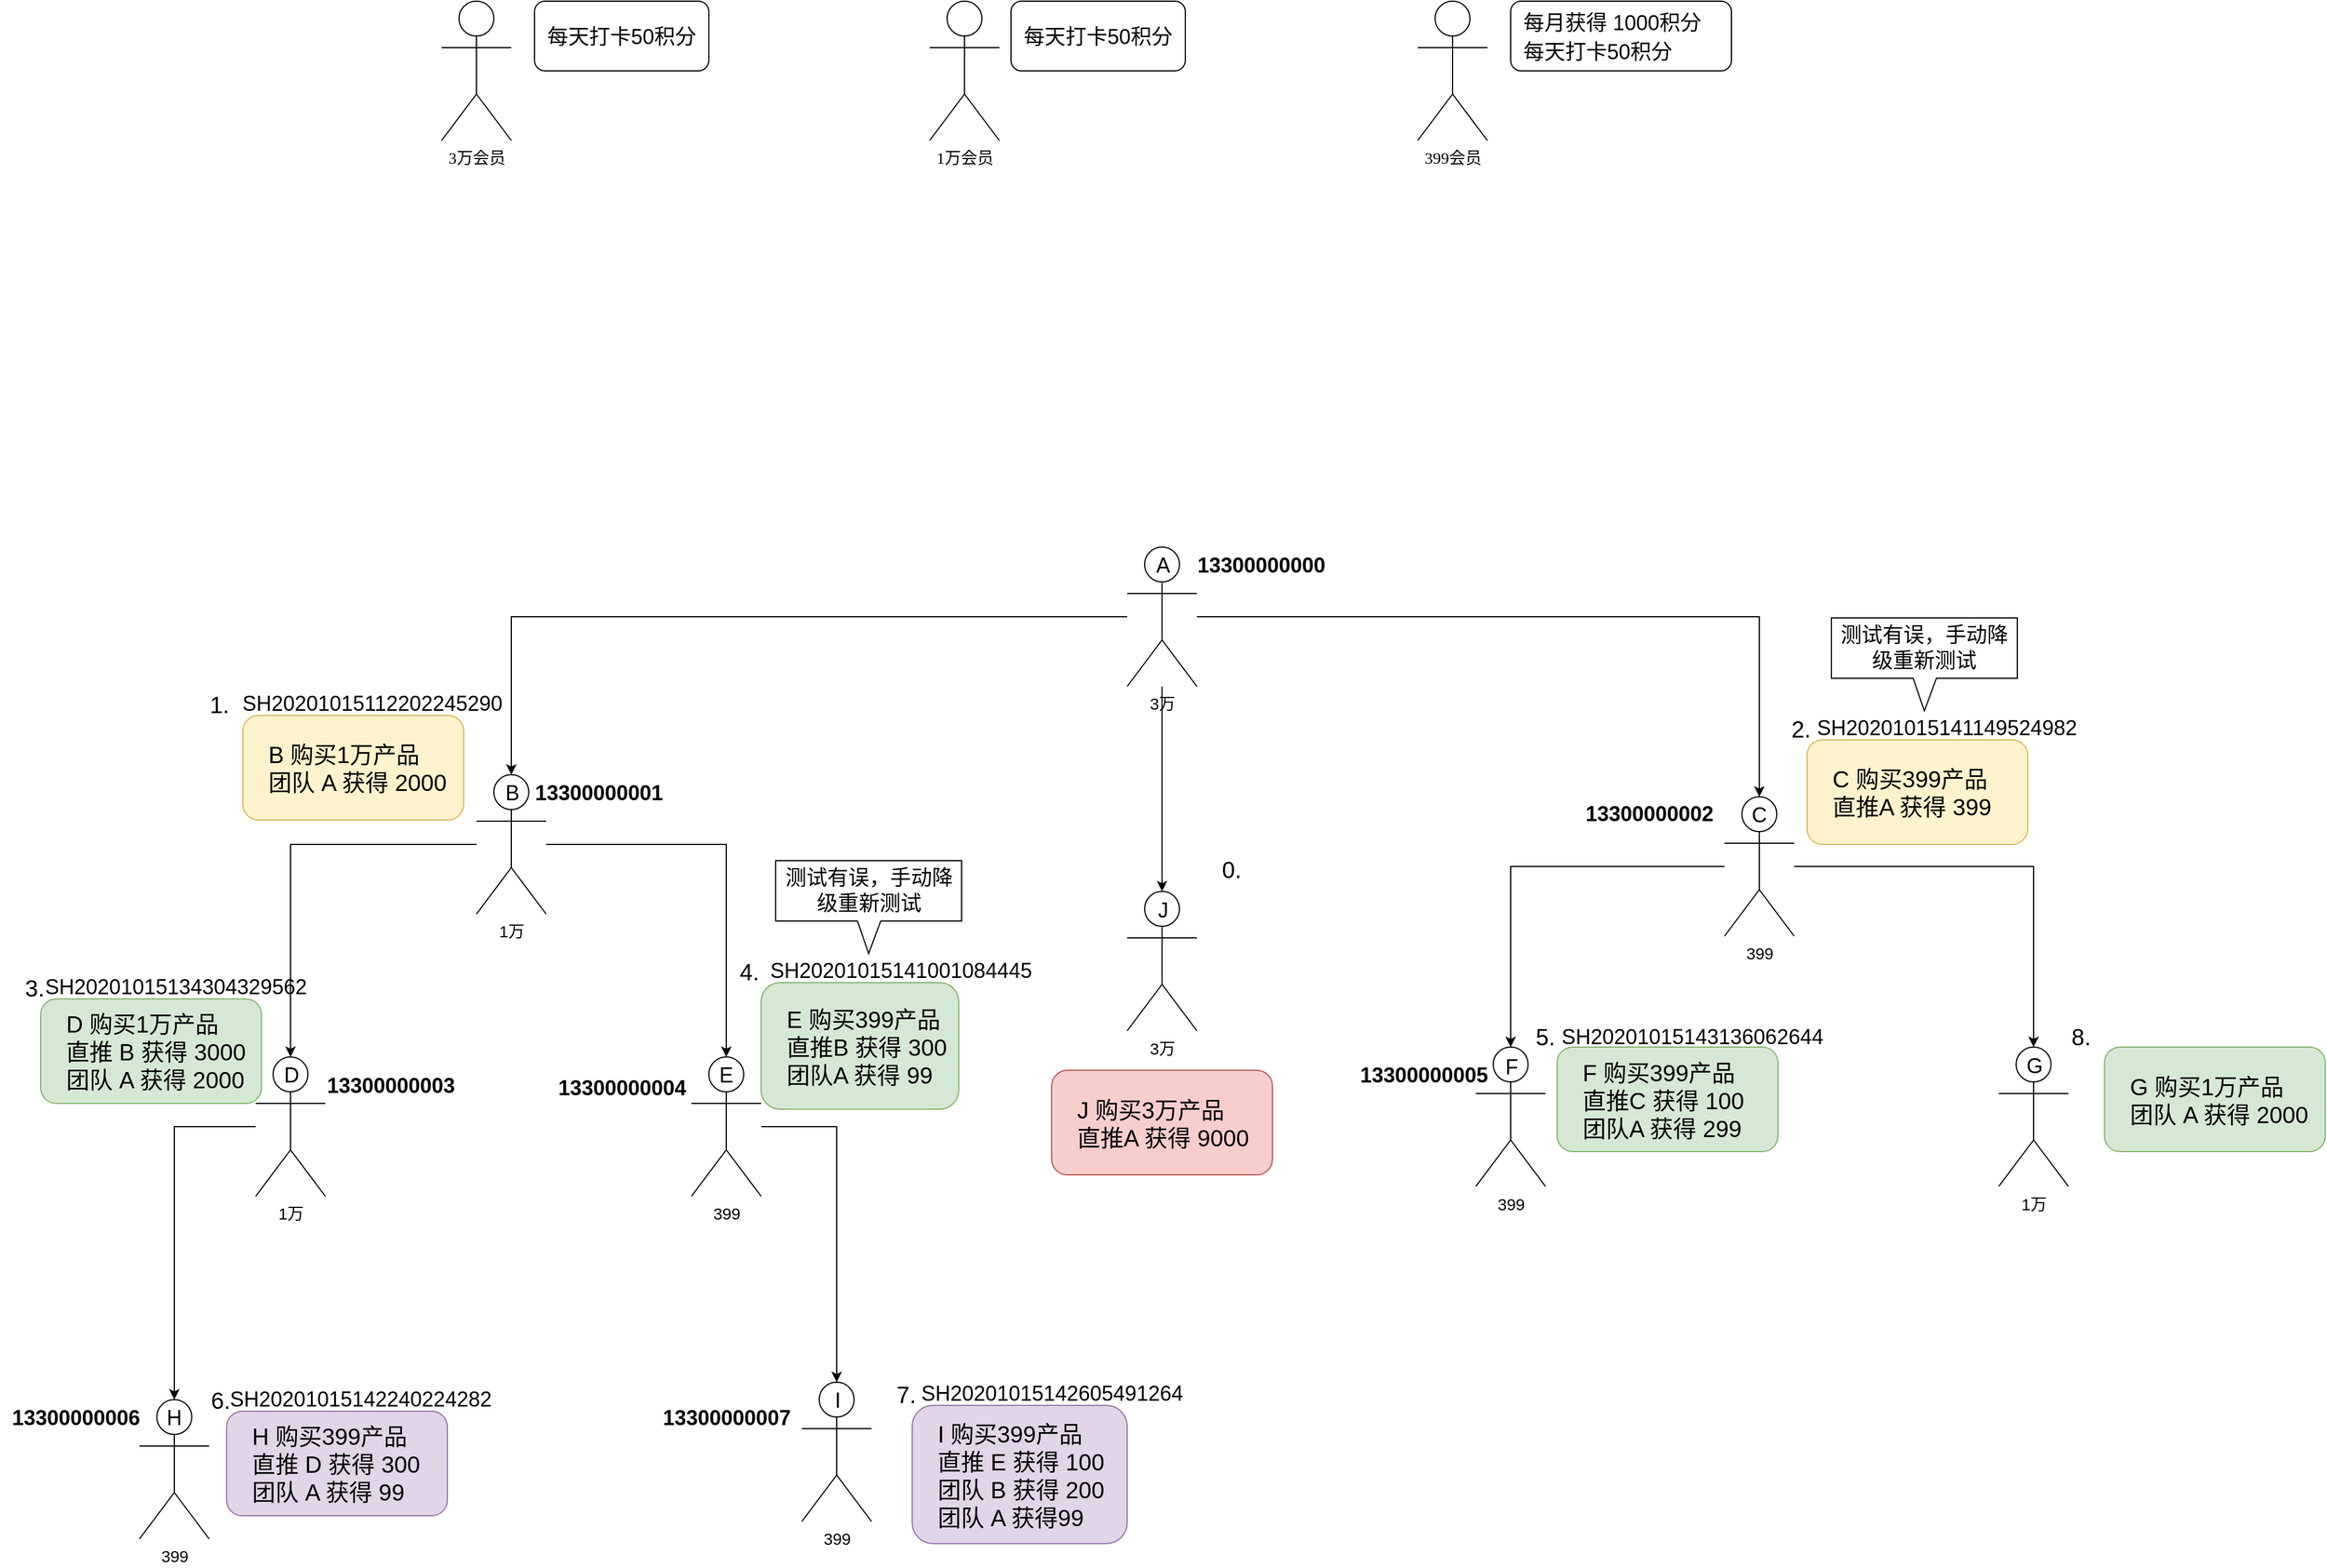<mxfile version="13.7.5" type="github">
  <diagram id="7nSo9XSUbkOztDkDhjZS" name="第 1 页">
    <mxGraphModel dx="2249" dy="1345" grid="1" gridSize="10" guides="1" tooltips="1" connect="1" arrows="1" fold="1" page="1" pageScale="1" pageWidth="827" pageHeight="583" math="0" shadow="0">
      <root>
        <mxCell id="0" />
        <mxCell id="1" parent="0" />
        <mxCell id="9olRrJjh9QZigTU5JMxW-1" value="&lt;span lang=&quot;EN-US&quot; style=&quot;font-size: 10.5pt ; font-family: &amp;#34;calibri&amp;#34; , &amp;#34;sans-serif&amp;#34;&quot;&gt;3&lt;/span&gt;&lt;span style=&quot;font-size: 10.5pt&quot;&gt;万会员&lt;/span&gt;" style="shape=umlActor;verticalLabelPosition=bottom;verticalAlign=top;html=1;outlineConnect=0;" parent="1" vertex="1">
          <mxGeometry x="280" y="-190" width="60" height="120" as="geometry" />
        </mxCell>
        <mxCell id="9olRrJjh9QZigTU5JMxW-2" value="&lt;span lang=&quot;EN-US&quot; style=&quot;font-size: 10.5pt ; font-family: &amp;#34;calibri&amp;#34; , &amp;#34;sans-serif&amp;#34;&quot;&gt;1&lt;/span&gt;&lt;span style=&quot;font-size: 10.5pt&quot;&gt;万会员&lt;/span&gt;" style="shape=umlActor;verticalLabelPosition=bottom;verticalAlign=top;html=1;outlineConnect=0;" parent="1" vertex="1">
          <mxGeometry x="700" y="-190" width="60" height="120" as="geometry" />
        </mxCell>
        <mxCell id="9olRrJjh9QZigTU5JMxW-3" value="&lt;span lang=&quot;EN-US&quot; style=&quot;font-size: 10.5pt ; font-family: &amp;#34;calibri&amp;#34; , &amp;#34;sans-serif&amp;#34;&quot;&gt;399&lt;/span&gt;&lt;span style=&quot;font-size: 10.5pt&quot;&gt;会员&lt;/span&gt;" style="shape=umlActor;verticalLabelPosition=bottom;verticalAlign=top;html=1;outlineConnect=0;" parent="1" vertex="1">
          <mxGeometry x="1120" y="-190" width="60" height="120" as="geometry" />
        </mxCell>
        <mxCell id="9olRrJjh9QZigTU5JMxW-47" value="" style="edgeStyle=orthogonalEdgeStyle;rounded=0;orthogonalLoop=1;jettySize=auto;html=1;fontColor=#000000;" parent="1" source="9olRrJjh9QZigTU5JMxW-45" target="9olRrJjh9QZigTU5JMxW-46" edge="1">
          <mxGeometry relative="1" as="geometry" />
        </mxCell>
        <mxCell id="9olRrJjh9QZigTU5JMxW-49" value="" style="edgeStyle=orthogonalEdgeStyle;rounded=0;orthogonalLoop=1;jettySize=auto;html=1;fontColor=#000000;" parent="1" source="9olRrJjh9QZigTU5JMxW-45" target="9olRrJjh9QZigTU5JMxW-48" edge="1">
          <mxGeometry relative="1" as="geometry" />
        </mxCell>
        <mxCell id="MjXQz9QSF1dvT8xX9M8X-8" value="" style="edgeStyle=orthogonalEdgeStyle;rounded=0;orthogonalLoop=1;jettySize=auto;html=1;fontSize=20;fontColor=#000000;" parent="1" source="9olRrJjh9QZigTU5JMxW-45" target="MjXQz9QSF1dvT8xX9M8X-7" edge="1">
          <mxGeometry relative="1" as="geometry" />
        </mxCell>
        <mxCell id="9olRrJjh9QZigTU5JMxW-45" value="&lt;font face=&quot;calibri, sans-serif&quot;&gt;&lt;span style=&quot;font-size: 14px&quot;&gt;3万&lt;/span&gt;&lt;/font&gt;" style="shape=umlActor;verticalLabelPosition=bottom;verticalAlign=top;html=1;outlineConnect=0;" parent="1" vertex="1">
          <mxGeometry x="870" y="280" width="60" height="120" as="geometry" />
        </mxCell>
        <mxCell id="9olRrJjh9QZigTU5JMxW-51" value="" style="edgeStyle=orthogonalEdgeStyle;rounded=0;orthogonalLoop=1;jettySize=auto;html=1;fontColor=#000000;" parent="1" source="9olRrJjh9QZigTU5JMxW-46" target="9olRrJjh9QZigTU5JMxW-50" edge="1">
          <mxGeometry relative="1" as="geometry" />
        </mxCell>
        <mxCell id="9olRrJjh9QZigTU5JMxW-53" value="" style="edgeStyle=orthogonalEdgeStyle;rounded=0;orthogonalLoop=1;jettySize=auto;html=1;fontColor=#000000;" parent="1" source="9olRrJjh9QZigTU5JMxW-46" target="9olRrJjh9QZigTU5JMxW-52" edge="1">
          <mxGeometry relative="1" as="geometry" />
        </mxCell>
        <mxCell id="9olRrJjh9QZigTU5JMxW-46" value="&lt;font face=&quot;calibri, sans-serif&quot;&gt;&lt;span style=&quot;font-size: 14px&quot;&gt;1万&lt;/span&gt;&lt;/font&gt;" style="shape=umlActor;verticalLabelPosition=bottom;verticalAlign=top;html=1;outlineConnect=0;" parent="1" vertex="1">
          <mxGeometry x="310" y="476" width="60" height="120" as="geometry" />
        </mxCell>
        <mxCell id="9olRrJjh9QZigTU5JMxW-55" value="" style="edgeStyle=orthogonalEdgeStyle;rounded=0;orthogonalLoop=1;jettySize=auto;html=1;fontColor=#000000;" parent="1" source="9olRrJjh9QZigTU5JMxW-48" target="9olRrJjh9QZigTU5JMxW-54" edge="1">
          <mxGeometry relative="1" as="geometry" />
        </mxCell>
        <mxCell id="9olRrJjh9QZigTU5JMxW-57" value="" style="edgeStyle=orthogonalEdgeStyle;rounded=0;orthogonalLoop=1;jettySize=auto;html=1;fontColor=#000000;" parent="1" source="9olRrJjh9QZigTU5JMxW-48" target="9olRrJjh9QZigTU5JMxW-56" edge="1">
          <mxGeometry relative="1" as="geometry" />
        </mxCell>
        <mxCell id="9olRrJjh9QZigTU5JMxW-48" value="&lt;font face=&quot;calibri, sans-serif&quot;&gt;&lt;span style=&quot;font-size: 14px&quot;&gt;399&lt;/span&gt;&lt;/font&gt;" style="shape=umlActor;verticalLabelPosition=bottom;verticalAlign=top;html=1;outlineConnect=0;" parent="1" vertex="1">
          <mxGeometry x="1384" y="495" width="60" height="120" as="geometry" />
        </mxCell>
        <mxCell id="9olRrJjh9QZigTU5JMxW-59" value="" style="edgeStyle=orthogonalEdgeStyle;rounded=0;orthogonalLoop=1;jettySize=auto;html=1;fontColor=#000000;" parent="1" source="9olRrJjh9QZigTU5JMxW-50" target="9olRrJjh9QZigTU5JMxW-58" edge="1">
          <mxGeometry relative="1" as="geometry" />
        </mxCell>
        <mxCell id="9olRrJjh9QZigTU5JMxW-50" value="&lt;font face=&quot;calibri, sans-serif&quot;&gt;&lt;span style=&quot;font-size: 14px&quot;&gt;1万&lt;/span&gt;&lt;/font&gt;" style="shape=umlActor;verticalLabelPosition=bottom;verticalAlign=top;html=1;outlineConnect=0;" parent="1" vertex="1">
          <mxGeometry x="120" y="719" width="60" height="120" as="geometry" />
        </mxCell>
        <mxCell id="9olRrJjh9QZigTU5JMxW-90" value="" style="edgeStyle=orthogonalEdgeStyle;rounded=0;orthogonalLoop=1;jettySize=auto;html=1;fontSize=20;fontColor=#000000;" parent="1" source="9olRrJjh9QZigTU5JMxW-52" target="9olRrJjh9QZigTU5JMxW-89" edge="1">
          <mxGeometry relative="1" as="geometry" />
        </mxCell>
        <mxCell id="9olRrJjh9QZigTU5JMxW-52" value="&lt;font face=&quot;calibri, sans-serif&quot;&gt;&lt;span style=&quot;font-size: 14px&quot;&gt;399&lt;/span&gt;&lt;/font&gt;" style="shape=umlActor;verticalLabelPosition=bottom;verticalAlign=top;html=1;outlineConnect=0;" parent="1" vertex="1">
          <mxGeometry x="495" y="719" width="60" height="120" as="geometry" />
        </mxCell>
        <mxCell id="9olRrJjh9QZigTU5JMxW-54" value="&lt;font face=&quot;calibri, sans-serif&quot;&gt;&lt;span style=&quot;font-size: 14px&quot;&gt;399&lt;/span&gt;&lt;/font&gt;" style="shape=umlActor;verticalLabelPosition=bottom;verticalAlign=top;html=1;outlineConnect=0;" parent="1" vertex="1">
          <mxGeometry x="1170" y="710.5" width="60" height="120" as="geometry" />
        </mxCell>
        <mxCell id="9olRrJjh9QZigTU5JMxW-56" value="&lt;font face=&quot;calibri, sans-serif&quot;&gt;&lt;span style=&quot;font-size: 14px&quot;&gt;1万&lt;/span&gt;&lt;/font&gt;" style="shape=umlActor;verticalLabelPosition=bottom;verticalAlign=top;html=1;outlineConnect=0;" parent="1" vertex="1">
          <mxGeometry x="1620" y="710.5" width="60" height="120" as="geometry" />
        </mxCell>
        <mxCell id="9olRrJjh9QZigTU5JMxW-58" value="&lt;font face=&quot;calibri, sans-serif&quot;&gt;&lt;span style=&quot;font-size: 14px&quot;&gt;399&lt;/span&gt;&lt;/font&gt;" style="shape=umlActor;verticalLabelPosition=bottom;verticalAlign=top;html=1;outlineConnect=0;" parent="1" vertex="1">
          <mxGeometry x="20" y="1014" width="60" height="120" as="geometry" />
        </mxCell>
        <mxCell id="9olRrJjh9QZigTU5JMxW-60" value="&lt;font style=&quot;font-size: 18px&quot;&gt;H&lt;/font&gt;" style="text;html=1;strokeColor=none;fillColor=none;align=center;verticalAlign=middle;whiteSpace=wrap;rounded=0;labelBackgroundColor=none;fontColor=#000000;" parent="1" vertex="1">
          <mxGeometry x="30" y="1020" width="40" height="20" as="geometry" />
        </mxCell>
        <mxCell id="9olRrJjh9QZigTU5JMxW-61" value="&lt;span style=&quot;font-size: 18px&quot;&gt;D&lt;/span&gt;" style="text;html=1;strokeColor=none;fillColor=none;align=center;verticalAlign=middle;whiteSpace=wrap;rounded=0;labelBackgroundColor=none;fontColor=#000000;" parent="1" vertex="1">
          <mxGeometry x="131" y="725" width="40" height="20" as="geometry" />
        </mxCell>
        <mxCell id="9olRrJjh9QZigTU5JMxW-62" value="&lt;span style=&quot;font-size: 18px&quot;&gt;E&lt;/span&gt;" style="text;html=1;strokeColor=none;fillColor=none;align=center;verticalAlign=middle;whiteSpace=wrap;rounded=0;labelBackgroundColor=none;fontColor=#000000;" parent="1" vertex="1">
          <mxGeometry x="505" y="725" width="40" height="20" as="geometry" />
        </mxCell>
        <mxCell id="9olRrJjh9QZigTU5JMxW-63" value="&lt;span style=&quot;font-size: 18px&quot;&gt;F&lt;/span&gt;" style="text;html=1;strokeColor=none;fillColor=none;align=center;verticalAlign=middle;whiteSpace=wrap;rounded=0;labelBackgroundColor=none;fontColor=#000000;" parent="1" vertex="1">
          <mxGeometry x="1181" y="717.5" width="40" height="20" as="geometry" />
        </mxCell>
        <mxCell id="9olRrJjh9QZigTU5JMxW-64" value="&lt;span style=&quot;font-size: 18px&quot;&gt;G&lt;/span&gt;" style="text;html=1;strokeColor=none;fillColor=none;align=center;verticalAlign=middle;whiteSpace=wrap;rounded=0;labelBackgroundColor=none;fontColor=#000000;" parent="1" vertex="1">
          <mxGeometry x="1631" y="716.5" width="40" height="20" as="geometry" />
        </mxCell>
        <mxCell id="9olRrJjh9QZigTU5JMxW-65" value="&lt;span style=&quot;font-size: 18px&quot;&gt;B&lt;/span&gt;" style="text;html=1;strokeColor=none;fillColor=none;align=center;verticalAlign=middle;whiteSpace=wrap;rounded=0;labelBackgroundColor=none;fontColor=#000000;" parent="1" vertex="1">
          <mxGeometry x="321" y="482" width="40" height="20" as="geometry" />
        </mxCell>
        <mxCell id="9olRrJjh9QZigTU5JMxW-66" value="&lt;span style=&quot;font-size: 18px&quot;&gt;C&lt;/span&gt;" style="text;html=1;strokeColor=none;fillColor=none;align=center;verticalAlign=middle;whiteSpace=wrap;rounded=0;labelBackgroundColor=none;fontColor=#000000;" parent="1" vertex="1">
          <mxGeometry x="1394" y="501" width="40" height="20" as="geometry" />
        </mxCell>
        <mxCell id="9olRrJjh9QZigTU5JMxW-67" value="&lt;span style=&quot;font-size: 18px&quot;&gt;A&lt;/span&gt;" style="text;html=1;strokeColor=none;fillColor=none;align=center;verticalAlign=middle;whiteSpace=wrap;rounded=0;labelBackgroundColor=none;fontColor=#000000;" parent="1" vertex="1">
          <mxGeometry x="881" y="286" width="40" height="20" as="geometry" />
        </mxCell>
        <mxCell id="9olRrJjh9QZigTU5JMxW-77" value="B 购买1万产品&lt;br&gt;团队 A 获得 2000" style="rounded=1;whiteSpace=wrap;html=1;labelBackgroundColor=none;fillColor=#fff2cc;align=left;fontSize=20;spacingLeft=20;strokeColor=#d6b656;" parent="1" vertex="1">
          <mxGeometry x="109" y="425" width="190" height="90" as="geometry" />
        </mxCell>
        <mxCell id="9olRrJjh9QZigTU5JMxW-78" value="1." style="text;html=1;strokeColor=none;fillColor=none;align=center;verticalAlign=middle;whiteSpace=wrap;rounded=0;labelBackgroundColor=none;fontSize=20;fontColor=#000000;" parent="1" vertex="1">
          <mxGeometry x="69" y="405" width="40" height="20" as="geometry" />
        </mxCell>
        <mxCell id="9olRrJjh9QZigTU5JMxW-79" value="C 购买399产品&lt;br&gt;直推A 获得 399" style="rounded=1;whiteSpace=wrap;html=1;labelBackgroundColor=none;fillColor=#fff2cc;align=left;fontSize=20;spacingLeft=20;strokeColor=#d6b656;" parent="1" vertex="1">
          <mxGeometry x="1455" y="446" width="190" height="90" as="geometry" />
        </mxCell>
        <mxCell id="9olRrJjh9QZigTU5JMxW-80" value="2." style="text;html=1;strokeColor=none;fillColor=none;align=center;verticalAlign=middle;whiteSpace=wrap;rounded=0;labelBackgroundColor=none;fontSize=20;fontColor=#000000;" parent="1" vertex="1">
          <mxGeometry x="1430" y="426" width="40" height="20" as="geometry" />
        </mxCell>
        <mxCell id="9olRrJjh9QZigTU5JMxW-81" value="E 购买399产品&lt;br&gt;直推B 获得 300&lt;br&gt;团队A 获得 99" style="rounded=1;whiteSpace=wrap;html=1;labelBackgroundColor=none;fillColor=#d5e8d4;align=left;fontSize=20;spacingLeft=20;strokeColor=#82b366;" parent="1" vertex="1">
          <mxGeometry x="555" y="655" width="170" height="109" as="geometry" />
        </mxCell>
        <mxCell id="9olRrJjh9QZigTU5JMxW-82" value="4." style="text;html=1;strokeColor=none;fillColor=none;align=center;verticalAlign=middle;whiteSpace=wrap;rounded=0;labelBackgroundColor=none;fontSize=20;fontColor=#000000;" parent="1" vertex="1">
          <mxGeometry x="525" y="635" width="40" height="20" as="geometry" />
        </mxCell>
        <mxCell id="9olRrJjh9QZigTU5JMxW-83" value="D 购买1万产品&lt;br&gt;直推 B 获得 3000&lt;br&gt;团队 A 获得 2000" style="rounded=1;whiteSpace=wrap;html=1;labelBackgroundColor=none;fillColor=#d5e8d4;align=left;fontSize=20;spacingLeft=20;strokeColor=#82b366;" parent="1" vertex="1">
          <mxGeometry x="-65" y="669" width="190" height="90" as="geometry" />
        </mxCell>
        <mxCell id="9olRrJjh9QZigTU5JMxW-84" value="3." style="text;html=1;strokeColor=none;fillColor=none;align=center;verticalAlign=middle;whiteSpace=wrap;rounded=0;labelBackgroundColor=none;fontSize=20;fontColor=#000000;" parent="1" vertex="1">
          <mxGeometry x="-90" y="649" width="40" height="20" as="geometry" />
        </mxCell>
        <mxCell id="9olRrJjh9QZigTU5JMxW-85" value="F 购买399产品&lt;br&gt;直推C 获得 100&lt;br&gt;团队A 获得 299" style="rounded=1;whiteSpace=wrap;html=1;labelBackgroundColor=none;fillColor=#d5e8d4;align=left;fontSize=20;spacingLeft=20;strokeColor=#82b366;" parent="1" vertex="1">
          <mxGeometry x="1240" y="710.5" width="190" height="90" as="geometry" />
        </mxCell>
        <mxCell id="9olRrJjh9QZigTU5JMxW-86" value="5." style="text;html=1;strokeColor=none;fillColor=none;align=center;verticalAlign=middle;whiteSpace=wrap;rounded=0;labelBackgroundColor=none;fontSize=20;fontColor=#000000;" parent="1" vertex="1">
          <mxGeometry x="1210" y="690.5" width="40" height="20" as="geometry" />
        </mxCell>
        <mxCell id="9olRrJjh9QZigTU5JMxW-87" value="H 购买399产品&lt;br&gt;直推 D 获得 300&lt;br&gt;团队 A 获得 99" style="rounded=1;whiteSpace=wrap;html=1;labelBackgroundColor=none;fillColor=#e1d5e7;align=left;fontSize=20;spacingLeft=20;strokeColor=#9673a6;" parent="1" vertex="1">
          <mxGeometry x="95" y="1024" width="190" height="90" as="geometry" />
        </mxCell>
        <mxCell id="9olRrJjh9QZigTU5JMxW-88" value="6." style="text;html=1;strokeColor=none;fillColor=none;align=center;verticalAlign=middle;whiteSpace=wrap;rounded=0;labelBackgroundColor=none;fontSize=20;fontColor=#000000;" parent="1" vertex="1">
          <mxGeometry x="70" y="1004" width="40" height="20" as="geometry" />
        </mxCell>
        <mxCell id="9olRrJjh9QZigTU5JMxW-89" value="&lt;font face=&quot;calibri, sans-serif&quot;&gt;&lt;span style=&quot;font-size: 14px&quot;&gt;399&lt;/span&gt;&lt;/font&gt;" style="shape=umlActor;verticalLabelPosition=bottom;verticalAlign=top;html=1;outlineConnect=0;" parent="1" vertex="1">
          <mxGeometry x="590" y="999" width="60" height="120" as="geometry" />
        </mxCell>
        <mxCell id="9olRrJjh9QZigTU5JMxW-91" value="&lt;span style=&quot;font-size: 18px&quot;&gt;I&lt;/span&gt;" style="text;html=1;strokeColor=none;fillColor=none;align=center;verticalAlign=middle;whiteSpace=wrap;rounded=0;labelBackgroundColor=none;fontColor=#000000;" parent="1" vertex="1">
          <mxGeometry x="601" y="1005" width="40" height="20" as="geometry" />
        </mxCell>
        <mxCell id="9olRrJjh9QZigTU5JMxW-92" value="I 购买399产品&lt;br&gt;直推 E 获得 100&lt;br&gt;团队 B 获得 200&lt;br&gt;团队 A 获得99" style="rounded=1;whiteSpace=wrap;html=1;labelBackgroundColor=none;fillColor=#e1d5e7;align=left;fontSize=20;spacingLeft=20;strokeColor=#9673a6;" parent="1" vertex="1">
          <mxGeometry x="685" y="1019" width="185" height="119" as="geometry" />
        </mxCell>
        <mxCell id="9olRrJjh9QZigTU5JMxW-93" value="7." style="text;html=1;strokeColor=none;fillColor=none;align=center;verticalAlign=middle;whiteSpace=wrap;rounded=0;labelBackgroundColor=none;fontSize=20;fontColor=#000000;" parent="1" vertex="1">
          <mxGeometry x="660" y="999" width="40" height="20" as="geometry" />
        </mxCell>
        <mxCell id="MjXQz9QSF1dvT8xX9M8X-2" value="&lt;span style=&quot;font-size: 18px&quot;&gt;每天打卡50积分&lt;/span&gt;" style="rounded=1;whiteSpace=wrap;html=1;labelBackgroundColor=none;fillColor=#FFFFFF;fontSize=20;fontColor=#000000;align=left;spacingTop=0;spacingLeft=9;" parent="1" vertex="1">
          <mxGeometry x="770" y="-190" width="150" height="60" as="geometry" />
        </mxCell>
        <mxCell id="MjXQz9QSF1dvT8xX9M8X-3" value="&lt;font style=&quot;font-size: 18px&quot;&gt;每月获得&amp;nbsp;&lt;/font&gt;&lt;span style=&quot;font-size: 18px ; text-indent: 0cm&quot;&gt;1000积分&lt;/span&gt;&lt;span style=&quot;font-size: 18px&quot;&gt;&lt;br&gt;每天打卡50积分&lt;/span&gt;" style="rounded=1;whiteSpace=wrap;html=1;labelBackgroundColor=none;fillColor=#FFFFFF;fontSize=20;fontColor=#000000;align=left;spacingTop=0;spacingLeft=9;" parent="1" vertex="1">
          <mxGeometry x="1200" y="-190" width="190" height="60" as="geometry" />
        </mxCell>
        <mxCell id="MjXQz9QSF1dvT8xX9M8X-4" value="&lt;span style=&quot;font-size: 18px&quot;&gt;每天打卡50积分&lt;/span&gt;" style="rounded=1;whiteSpace=wrap;html=1;labelBackgroundColor=none;fillColor=#FFFFFF;fontSize=20;fontColor=#000000;align=left;spacingTop=0;spacingLeft=9;" parent="1" vertex="1">
          <mxGeometry x="360" y="-190" width="150" height="60" as="geometry" />
        </mxCell>
        <mxCell id="MjXQz9QSF1dvT8xX9M8X-5" value="G 购买1万产品&lt;br&gt;团队 A 获得 2000" style="rounded=1;whiteSpace=wrap;html=1;labelBackgroundColor=none;fillColor=#d5e8d4;align=left;fontSize=20;spacingLeft=20;strokeColor=#82b366;" parent="1" vertex="1">
          <mxGeometry x="1711" y="710.5" width="190" height="90" as="geometry" />
        </mxCell>
        <mxCell id="MjXQz9QSF1dvT8xX9M8X-6" value="8." style="text;html=1;strokeColor=none;fillColor=none;align=center;verticalAlign=middle;whiteSpace=wrap;rounded=0;labelBackgroundColor=none;fontSize=20;fontColor=#000000;" parent="1" vertex="1">
          <mxGeometry x="1671" y="690.5" width="40" height="20" as="geometry" />
        </mxCell>
        <mxCell id="MjXQz9QSF1dvT8xX9M8X-7" value="&lt;font face=&quot;calibri, sans-serif&quot;&gt;&lt;span style=&quot;font-size: 14px&quot;&gt;3万&lt;/span&gt;&lt;/font&gt;" style="shape=umlActor;verticalLabelPosition=bottom;verticalAlign=top;html=1;outlineConnect=0;" parent="1" vertex="1">
          <mxGeometry x="870" y="576.5" width="60" height="120" as="geometry" />
        </mxCell>
        <mxCell id="MjXQz9QSF1dvT8xX9M8X-10" value="J 购买3万产品&lt;br&gt;直推A 获得 9000" style="rounded=1;whiteSpace=wrap;html=1;labelBackgroundColor=none;fillColor=#f8cecc;align=left;fontSize=20;spacingLeft=20;strokeColor=#b85450;" parent="1" vertex="1">
          <mxGeometry x="805" y="730.5" width="190" height="90" as="geometry" />
        </mxCell>
        <mxCell id="MjXQz9QSF1dvT8xX9M8X-11" value="0." style="text;html=1;strokeColor=none;fillColor=none;align=center;verticalAlign=middle;whiteSpace=wrap;rounded=0;labelBackgroundColor=none;fontSize=20;fontColor=#000000;" parent="1" vertex="1">
          <mxGeometry x="940" y="546.5" width="40" height="20" as="geometry" />
        </mxCell>
        <mxCell id="MjXQz9QSF1dvT8xX9M8X-12" value="&lt;span style=&quot;font-size: 18px&quot;&gt;J&lt;/span&gt;" style="text;html=1;strokeColor=none;fillColor=none;align=center;verticalAlign=middle;whiteSpace=wrap;rounded=0;labelBackgroundColor=none;fontColor=#000000;" parent="1" vertex="1">
          <mxGeometry x="881" y="582.5" width="40" height="20" as="geometry" />
        </mxCell>
        <mxCell id="4uzBJFD4xRu4iT5XEhBd-1" value="13300000000" style="text;html=1;align=center;verticalAlign=middle;resizable=0;points=[];autosize=1;fontSize=18;fontStyle=1" vertex="1" parent="1">
          <mxGeometry x="920" y="281" width="130" height="30" as="geometry" />
        </mxCell>
        <mxCell id="4uzBJFD4xRu4iT5XEhBd-2" value="13300000001" style="text;html=1;align=center;verticalAlign=middle;resizable=0;points=[];autosize=1;fontSize=18;fontStyle=1" vertex="1" parent="1">
          <mxGeometry x="350" y="477" width="130" height="30" as="geometry" />
        </mxCell>
        <mxCell id="4uzBJFD4xRu4iT5XEhBd-3" value="13300000002" style="text;html=1;align=center;verticalAlign=middle;resizable=0;points=[];autosize=1;fontSize=18;fontStyle=1" vertex="1" parent="1">
          <mxGeometry x="1254" y="495" width="130" height="30" as="geometry" />
        </mxCell>
        <mxCell id="4uzBJFD4xRu4iT5XEhBd-4" value="13300000003" style="text;html=1;align=center;verticalAlign=middle;resizable=0;points=[];autosize=1;fontSize=18;fontStyle=1" vertex="1" parent="1">
          <mxGeometry x="171" y="729" width="130" height="30" as="geometry" />
        </mxCell>
        <mxCell id="4uzBJFD4xRu4iT5XEhBd-5" value=" SH20201015112202245290                                                                                " style="text;html=1;align=center;verticalAlign=middle;resizable=0;points=[];autosize=1;fontSize=18;" vertex="1" parent="1">
          <mxGeometry x="100" y="400" width="240" height="30" as="geometry" />
        </mxCell>
        <mxCell id="4uzBJFD4xRu4iT5XEhBd-6" value="  SH20201015141149524982                                                                                " style="text;html=1;align=center;verticalAlign=middle;resizable=0;points=[];autosize=1;fontSize=18;" vertex="1" parent="1">
          <mxGeometry x="1455" y="421" width="240" height="30" as="geometry" />
        </mxCell>
        <mxCell id="4uzBJFD4xRu4iT5XEhBd-7" value="SH20201015134304329562                                                                                " style="text;html=1;align=center;verticalAlign=middle;resizable=0;points=[];autosize=1;fontSize=18;" vertex="1" parent="1">
          <mxGeometry x="-69" y="644" width="240" height="30" as="geometry" />
        </mxCell>
        <mxCell id="4uzBJFD4xRu4iT5XEhBd-8" value="&lt;span style=&quot;font-weight: 700&quot;&gt;13300000004&lt;/span&gt;" style="text;html=1;align=center;verticalAlign=middle;resizable=0;points=[];autosize=1;fontSize=18;" vertex="1" parent="1">
          <mxGeometry x="370" y="730.5" width="130" height="30" as="geometry" />
        </mxCell>
        <mxCell id="4uzBJFD4xRu4iT5XEhBd-9" value="SH20201015141001084445                                                                                " style="text;html=1;align=center;verticalAlign=middle;resizable=0;points=[];autosize=1;fontSize=18;" vertex="1" parent="1">
          <mxGeometry x="555" y="630" width="240" height="30" as="geometry" />
        </mxCell>
        <mxCell id="4uzBJFD4xRu4iT5XEhBd-10" value="测试有误，手动降级重新测试" style="shape=callout;whiteSpace=wrap;html=1;perimeter=calloutPerimeter;fontSize=18;size=28;position=0.44;" vertex="1" parent="1">
          <mxGeometry x="567.5" y="550" width="160" height="80" as="geometry" />
        </mxCell>
        <mxCell id="4uzBJFD4xRu4iT5XEhBd-11" value="测试有误，手动降级重新测试" style="shape=callout;whiteSpace=wrap;html=1;perimeter=calloutPerimeter;fontSize=18;size=28;position=0.44;" vertex="1" parent="1">
          <mxGeometry x="1476" y="341" width="160" height="80" as="geometry" />
        </mxCell>
        <mxCell id="4uzBJFD4xRu4iT5XEhBd-12" value="13300000006" style="text;html=1;align=center;verticalAlign=middle;resizable=0;points=[];autosize=1;fontSize=18;fontStyle=1" vertex="1" parent="1">
          <mxGeometry x="-100" y="1015" width="130" height="30" as="geometry" />
        </mxCell>
        <mxCell id="4uzBJFD4xRu4iT5XEhBd-13" value=" SH20201015142240224282" style="text;html=1;align=center;verticalAlign=middle;resizable=0;points=[];autosize=1;fontSize=18;" vertex="1" parent="1">
          <mxGeometry x="90" y="999" width="240" height="30" as="geometry" />
        </mxCell>
        <mxCell id="4uzBJFD4xRu4iT5XEhBd-14" value="13300000007" style="text;html=1;align=center;verticalAlign=middle;resizable=0;points=[];autosize=1;fontSize=18;fontStyle=1" vertex="1" parent="1">
          <mxGeometry x="460" y="1015" width="130" height="30" as="geometry" />
        </mxCell>
        <mxCell id="4uzBJFD4xRu4iT5XEhBd-15" value="SH20201015142605491264                                                                                " style="text;html=1;align=center;verticalAlign=middle;resizable=0;points=[];autosize=1;fontSize=18;" vertex="1" parent="1">
          <mxGeometry x="685" y="994" width="240" height="30" as="geometry" />
        </mxCell>
        <mxCell id="4uzBJFD4xRu4iT5XEhBd-16" value="13300000005" style="text;html=1;align=center;verticalAlign=middle;resizable=0;points=[];autosize=1;fontSize=18;fontStyle=1" vertex="1" parent="1">
          <mxGeometry x="1060" y="720" width="130" height="30" as="geometry" />
        </mxCell>
        <mxCell id="4uzBJFD4xRu4iT5XEhBd-17" value=" SH20201015143136062644" style="text;html=1;align=center;verticalAlign=middle;resizable=0;points=[];autosize=1;fontSize=18;" vertex="1" parent="1">
          <mxGeometry x="1236" y="686.5" width="240" height="30" as="geometry" />
        </mxCell>
      </root>
    </mxGraphModel>
  </diagram>
</mxfile>
